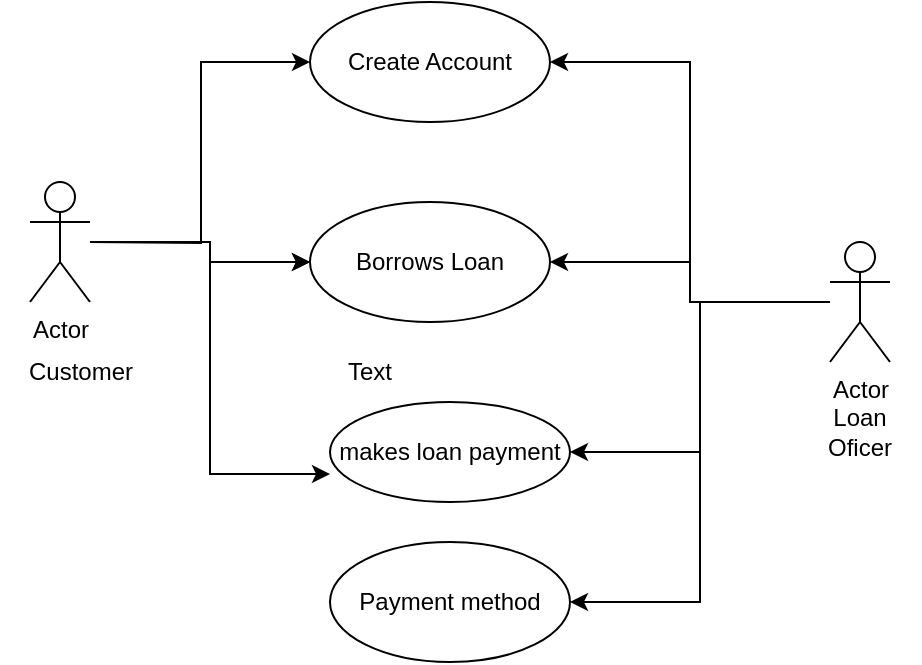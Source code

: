 <mxfile version="20.1.1" type="device"><diagram id="AJxeWNDLj5w8PADBjubb" name="Page-1"><mxGraphModel dx="832" dy="428" grid="1" gridSize="10" guides="1" tooltips="1" connect="1" arrows="1" fold="1" page="1" pageScale="1" pageWidth="850" pageHeight="1100" math="0" shadow="0"><root><mxCell id="0"/><mxCell id="1" parent="0"/><mxCell id="nv3QNQHQQs_4h36WyA3I-11" value="" style="edgeStyle=orthogonalEdgeStyle;rounded=0;orthogonalLoop=1;jettySize=auto;html=1;" edge="1" parent="1" source="nv3QNQHQQs_4h36WyA3I-1" target="nv3QNQHQQs_4h36WyA3I-9"><mxGeometry relative="1" as="geometry"><Array as="points"><mxPoint x="340" y="140"/><mxPoint x="340" y="150"/></Array></mxGeometry></mxCell><mxCell id="nv3QNQHQQs_4h36WyA3I-12" style="edgeStyle=orthogonalEdgeStyle;rounded=0;orthogonalLoop=1;jettySize=auto;html=1;entryX=0;entryY=0.5;entryDx=0;entryDy=0;" edge="1" parent="1" target="nv3QNQHQQs_4h36WyA3I-8"><mxGeometry relative="1" as="geometry"><mxPoint x="280" y="140" as="sourcePoint"/></mxGeometry></mxCell><mxCell id="nv3QNQHQQs_4h36WyA3I-13" value="" style="edgeStyle=orthogonalEdgeStyle;rounded=0;orthogonalLoop=1;jettySize=auto;html=1;" edge="1" parent="1" source="nv3QNQHQQs_4h36WyA3I-1" target="nv3QNQHQQs_4h36WyA3I-9"><mxGeometry relative="1" as="geometry"><Array as="points"><mxPoint x="340" y="140"/><mxPoint x="340" y="150"/></Array></mxGeometry></mxCell><mxCell id="nv3QNQHQQs_4h36WyA3I-15" style="edgeStyle=orthogonalEdgeStyle;rounded=0;orthogonalLoop=1;jettySize=auto;html=1;entryX=0;entryY=0.72;entryDx=0;entryDy=0;entryPerimeter=0;" edge="1" parent="1" source="nv3QNQHQQs_4h36WyA3I-1" target="nv3QNQHQQs_4h36WyA3I-10"><mxGeometry relative="1" as="geometry"/></mxCell><mxCell id="nv3QNQHQQs_4h36WyA3I-1" value="Actor" style="shape=umlActor;verticalLabelPosition=bottom;verticalAlign=top;html=1;outlineConnect=0;" vertex="1" parent="1"><mxGeometry x="250" y="110" width="30" height="60" as="geometry"/></mxCell><mxCell id="nv3QNQHQQs_4h36WyA3I-6" value="Customer&lt;br&gt;" style="text;html=1;align=center;verticalAlign=middle;resizable=0;points=[];autosize=1;strokeColor=none;fillColor=none;" vertex="1" parent="1"><mxGeometry x="235" y="190" width="80" height="30" as="geometry"/></mxCell><mxCell id="nv3QNQHQQs_4h36WyA3I-8" value="Create Account" style="ellipse;whiteSpace=wrap;html=1;" vertex="1" parent="1"><mxGeometry x="390" y="20" width="120" height="60" as="geometry"/></mxCell><mxCell id="nv3QNQHQQs_4h36WyA3I-9" value="Borrows Loan" style="ellipse;whiteSpace=wrap;html=1;" vertex="1" parent="1"><mxGeometry x="390" y="120" width="120" height="60" as="geometry"/></mxCell><mxCell id="nv3QNQHQQs_4h36WyA3I-10" value="makes loan payment&lt;br&gt;" style="ellipse;whiteSpace=wrap;html=1;" vertex="1" parent="1"><mxGeometry x="400" y="220" width="120" height="50" as="geometry"/></mxCell><mxCell id="nv3QNQHQQs_4h36WyA3I-22" style="edgeStyle=orthogonalEdgeStyle;rounded=0;orthogonalLoop=1;jettySize=auto;html=1;entryX=1;entryY=0.5;entryDx=0;entryDy=0;" edge="1" parent="1" source="nv3QNQHQQs_4h36WyA3I-16" target="nv3QNQHQQs_4h36WyA3I-9"><mxGeometry relative="1" as="geometry"/></mxCell><mxCell id="nv3QNQHQQs_4h36WyA3I-23" style="edgeStyle=orthogonalEdgeStyle;rounded=0;orthogonalLoop=1;jettySize=auto;html=1;entryX=1;entryY=0.5;entryDx=0;entryDy=0;" edge="1" parent="1" source="nv3QNQHQQs_4h36WyA3I-16" target="nv3QNQHQQs_4h36WyA3I-8"><mxGeometry relative="1" as="geometry"/></mxCell><mxCell id="nv3QNQHQQs_4h36WyA3I-24" style="edgeStyle=orthogonalEdgeStyle;rounded=0;orthogonalLoop=1;jettySize=auto;html=1;entryX=1;entryY=0.5;entryDx=0;entryDy=0;" edge="1" parent="1" source="nv3QNQHQQs_4h36WyA3I-16" target="nv3QNQHQQs_4h36WyA3I-10"><mxGeometry relative="1" as="geometry"/></mxCell><mxCell id="nv3QNQHQQs_4h36WyA3I-25" style="edgeStyle=orthogonalEdgeStyle;rounded=0;orthogonalLoop=1;jettySize=auto;html=1;entryX=1;entryY=0.5;entryDx=0;entryDy=0;" edge="1" parent="1" source="nv3QNQHQQs_4h36WyA3I-16" target="nv3QNQHQQs_4h36WyA3I-21"><mxGeometry relative="1" as="geometry"/></mxCell><mxCell id="nv3QNQHQQs_4h36WyA3I-16" value="Actor" style="shape=umlActor;verticalLabelPosition=bottom;verticalAlign=top;html=1;outlineConnect=0;" vertex="1" parent="1"><mxGeometry x="650" y="140" width="30" height="60" as="geometry"/></mxCell><mxCell id="nv3QNQHQQs_4h36WyA3I-19" value="Text" style="text;html=1;strokeColor=none;fillColor=none;align=center;verticalAlign=middle;whiteSpace=wrap;rounded=0;" vertex="1" parent="1"><mxGeometry x="390" y="190" width="60" height="30" as="geometry"/></mxCell><mxCell id="nv3QNQHQQs_4h36WyA3I-20" value="Loan Oficer" style="text;html=1;strokeColor=none;fillColor=none;align=center;verticalAlign=middle;whiteSpace=wrap;rounded=0;" vertex="1" parent="1"><mxGeometry x="635" y="220" width="60" height="30" as="geometry"/></mxCell><mxCell id="nv3QNQHQQs_4h36WyA3I-21" value="Payment method" style="ellipse;whiteSpace=wrap;html=1;" vertex="1" parent="1"><mxGeometry x="400" y="290" width="120" height="60" as="geometry"/></mxCell></root></mxGraphModel></diagram></mxfile>